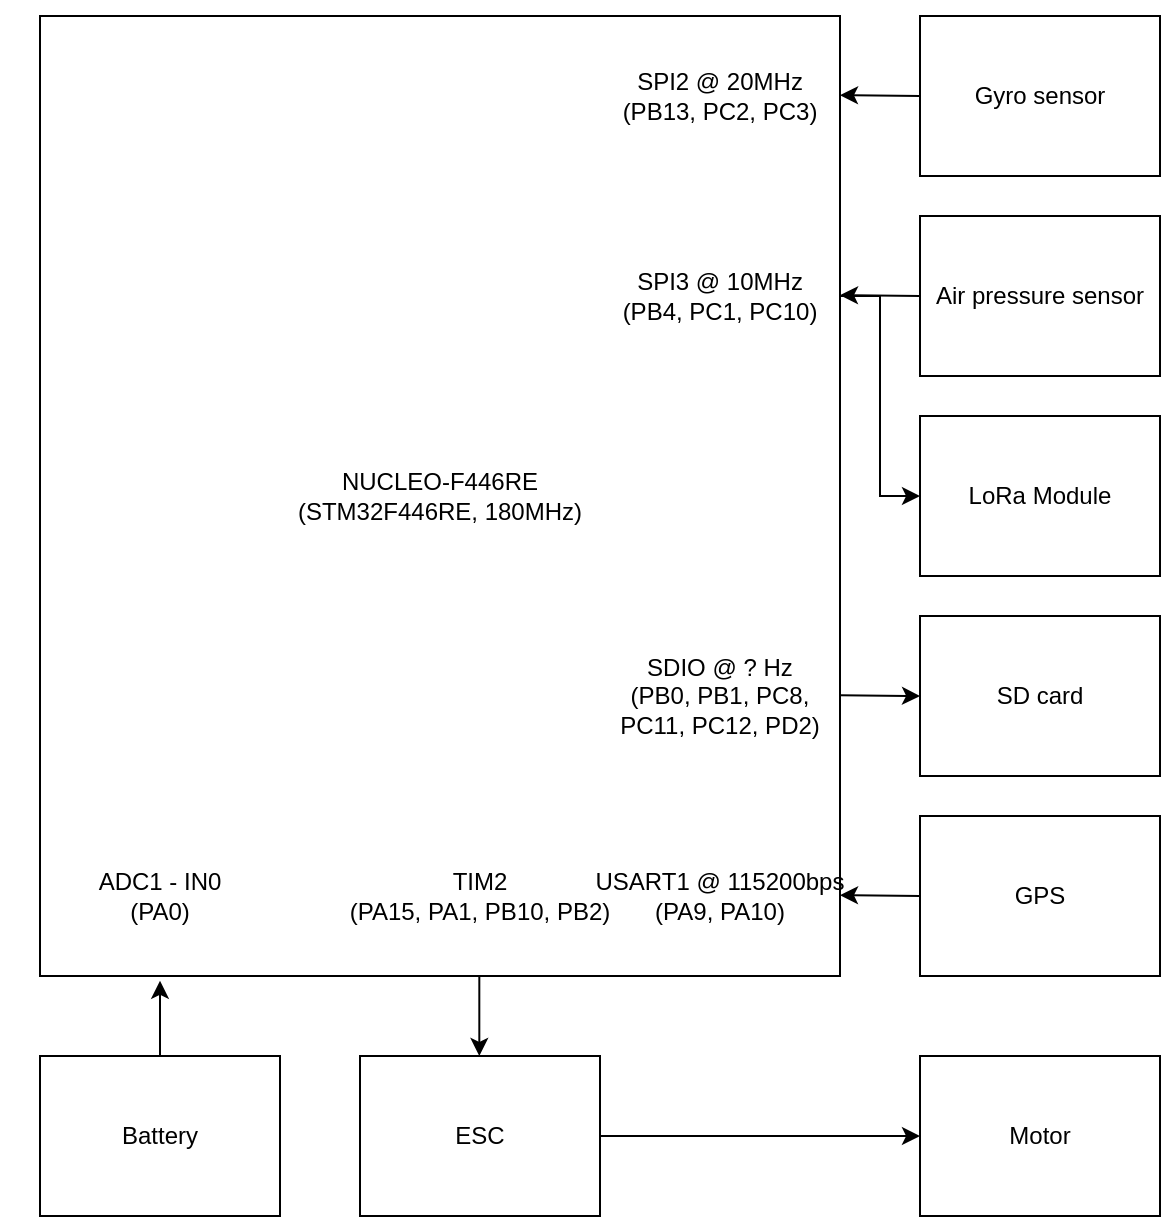<mxfile version="20.7.4" type="device" pages="2"><diagram id="xy2n-ST_FTr0OnUeei9h" name="Main"><mxGraphModel dx="1555" dy="1178" grid="1" gridSize="10" guides="1" tooltips="1" connect="1" arrows="1" fold="1" page="1" pageScale="1" pageWidth="1169" pageHeight="827" math="0" shadow="0"><root><mxCell id="0"/><mxCell id="1" parent="0"/><mxCell id="hJpHLnWSHQL04wR1f-rV-2" style="edgeStyle=orthogonalEdgeStyle;rounded=0;orthogonalLoop=1;jettySize=auto;html=1;exitX=1;exitY=0;exitDx=0;exitDy=0;entryX=0;entryY=0.5;entryDx=0;entryDy=0;" edge="1" parent="1" source="jWrIhSrIdF4l4yKtRP2n-4" target="IRoxTb80DgAi-BrMs781-1"><mxGeometry relative="1" as="geometry"><Array as="points"><mxPoint x="440" y="180"/><mxPoint x="460" y="180"/><mxPoint x="460" y="280"/></Array></mxGeometry></mxCell><mxCell id="jWrIhSrIdF4l4yKtRP2n-4" value="NUCLEO-F446RE&lt;br&gt;(STM32F446RE, 180MHz)" style="rounded=0;whiteSpace=wrap;html=1;" parent="1" vertex="1"><mxGeometry x="40" y="40" width="400" height="480" as="geometry"/></mxCell><mxCell id="jWrIhSrIdF4l4yKtRP2n-9" value="SPI2 @ 20MHz&lt;br&gt;(PB13, PC2, PC3)" style="text;html=1;strokeColor=none;fillColor=none;align=center;verticalAlign=middle;whiteSpace=wrap;rounded=0;" parent="1" vertex="1"><mxGeometry x="300" y="60" width="160" height="40" as="geometry"/></mxCell><mxCell id="IRoxTb80DgAi-BrMs781-3" value="Motor" style="rounded=0;whiteSpace=wrap;html=1;" parent="1" vertex="1"><mxGeometry x="480" y="560" width="120" height="80" as="geometry"/></mxCell><mxCell id="IRoxTb80DgAi-BrMs781-4" value="ESC" style="rounded=0;whiteSpace=wrap;html=1;" parent="1" vertex="1"><mxGeometry x="200" y="560" width="120" height="80" as="geometry"/></mxCell><mxCell id="IRoxTb80DgAi-BrMs781-5" value="Battery" style="rounded=0;whiteSpace=wrap;html=1;" parent="1" vertex="1"><mxGeometry x="40" y="560" width="120" height="80" as="geometry"/></mxCell><mxCell id="IRoxTb80DgAi-BrMs781-8" value="SDIO @ ? Hz&lt;br&gt;(PB0, PB1,&amp;nbsp;PC8,&lt;br&gt;PC11,&amp;nbsp;PC12,&amp;nbsp;PD2)" style="text;html=1;strokeColor=none;fillColor=none;align=center;verticalAlign=middle;whiteSpace=wrap;rounded=0;" parent="1" vertex="1"><mxGeometry x="300" y="360" width="160" height="40" as="geometry"/></mxCell><mxCell id="IRoxTb80DgAi-BrMs781-9" value="USART1 @ 115200bps&lt;br&gt;(PA9, PA10)" style="text;html=1;strokeColor=none;fillColor=none;align=center;verticalAlign=middle;whiteSpace=wrap;rounded=0;" parent="1" vertex="1"><mxGeometry x="300" y="460" width="160" height="40" as="geometry"/></mxCell><mxCell id="IRoxTb80DgAi-BrMs781-10" value="SPI3 @ 10MHz&lt;br&gt;(PB4, PC1, PC10)" style="text;html=1;strokeColor=none;fillColor=none;align=center;verticalAlign=middle;whiteSpace=wrap;rounded=0;" parent="1" vertex="1"><mxGeometry x="300" y="160" width="160" height="40" as="geometry"/></mxCell><mxCell id="IRoxTb80DgAi-BrMs781-12" value="TIM2&lt;br&gt;(PA15, PA1,&amp;nbsp;PB10, PB2)" style="text;html=1;strokeColor=none;fillColor=none;align=center;verticalAlign=middle;whiteSpace=wrap;rounded=0;" parent="1" vertex="1"><mxGeometry x="180" y="460" width="160" height="40" as="geometry"/></mxCell><mxCell id="IRoxTb80DgAi-BrMs781-13" value="ADC1 - IN0&lt;br&gt;(PA0)" style="text;html=1;strokeColor=none;fillColor=none;align=center;verticalAlign=middle;whiteSpace=wrap;rounded=0;" parent="1" vertex="1"><mxGeometry x="20" y="460" width="160" height="40" as="geometry"/></mxCell><mxCell id="IRoxTb80DgAi-BrMs781-18" value="" style="endArrow=classic;html=1;rounded=0;entryX=0.5;entryY=0;entryDx=0;entryDy=0;" parent="1" edge="1"><mxGeometry width="50" height="50" relative="1" as="geometry"><mxPoint x="259.66" y="520" as="sourcePoint"/><mxPoint x="259.66" y="560" as="targetPoint"/></mxGeometry></mxCell><mxCell id="IRoxTb80DgAi-BrMs781-20" value="" style="endArrow=classic;html=1;rounded=0;exitX=0;exitY=0.5;exitDx=0;exitDy=0;" parent="1" source="jWrIhSrIdF4l4yKtRP2n-5" edge="1"><mxGeometry width="50" height="50" relative="1" as="geometry"><mxPoint x="520" y="79.58" as="sourcePoint"/><mxPoint x="440" y="79.58" as="targetPoint"/></mxGeometry></mxCell><mxCell id="IRoxTb80DgAi-BrMs781-22" value="" style="endArrow=classic;html=1;rounded=0;entryX=0;entryY=0.5;entryDx=0;entryDy=0;" parent="1" target="jWrIhSrIdF4l4yKtRP2n-11" edge="1"><mxGeometry width="50" height="50" relative="1" as="geometry"><mxPoint x="440.0" y="379.66" as="sourcePoint"/><mxPoint x="520.0" y="379.66" as="targetPoint"/></mxGeometry></mxCell><mxCell id="IRoxTb80DgAi-BrMs781-25" value="" style="endArrow=classic;html=1;rounded=0;entryX=0;entryY=0.5;entryDx=0;entryDy=0;" parent="1" source="IRoxTb80DgAi-BrMs781-4" target="IRoxTb80DgAi-BrMs781-3" edge="1"><mxGeometry width="50" height="50" relative="1" as="geometry"><mxPoint x="440.0" y="599.66" as="sourcePoint"/><mxPoint x="520" y="600" as="targetPoint"/></mxGeometry></mxCell><mxCell id="lGlPEJ6MOatsAIM7KCWy-2" value="" style="endArrow=classic;html=1;rounded=0;entryX=0.15;entryY=1.005;entryDx=0;entryDy=0;entryPerimeter=0;exitX=0.5;exitY=0;exitDx=0;exitDy=0;" parent="1" source="IRoxTb80DgAi-BrMs781-5" target="jWrIhSrIdF4l4yKtRP2n-4" edge="1"><mxGeometry width="50" height="50" relative="1" as="geometry"><mxPoint x="20" y="600" as="sourcePoint"/><mxPoint x="70" y="550" as="targetPoint"/></mxGeometry></mxCell><mxCell id="DetIkovjzN5Gapgpn3yw-3" value="" style="endArrow=classic;html=1;rounded=0;exitX=0;exitY=0.5;exitDx=0;exitDy=0;" parent="1" source="jWrIhSrIdF4l4yKtRP2n-6" edge="1"><mxGeometry width="50" height="50" relative="1" as="geometry"><mxPoint x="520" y="480" as="sourcePoint"/><mxPoint x="440" y="479.58" as="targetPoint"/></mxGeometry></mxCell><mxCell id="DetIkovjzN5Gapgpn3yw-4" value="" style="endArrow=classic;html=1;rounded=0;exitX=0;exitY=0.5;exitDx=0;exitDy=0;" parent="1" source="jWrIhSrIdF4l4yKtRP2n-7" edge="1"><mxGeometry width="50" height="50" relative="1" as="geometry"><mxPoint x="520" y="179.58" as="sourcePoint"/><mxPoint x="440" y="179.58" as="targetPoint"/></mxGeometry></mxCell><mxCell id="jWrIhSrIdF4l4yKtRP2n-5" value="Gyro sensor" style="rounded=0;whiteSpace=wrap;html=1;" parent="1" vertex="1"><mxGeometry x="480" y="40" width="120" height="80" as="geometry"/></mxCell><mxCell id="jWrIhSrIdF4l4yKtRP2n-6" value="GPS" style="rounded=0;whiteSpace=wrap;html=1;" parent="1" vertex="1"><mxGeometry x="480" y="440" width="120" height="80" as="geometry"/></mxCell><mxCell id="jWrIhSrIdF4l4yKtRP2n-7" value="Air pressure sensor" style="rounded=0;whiteSpace=wrap;html=1;" parent="1" vertex="1"><mxGeometry x="480" y="140" width="120" height="80" as="geometry"/></mxCell><mxCell id="jWrIhSrIdF4l4yKtRP2n-11" value="SD card" style="rounded=0;whiteSpace=wrap;html=1;" parent="1" vertex="1"><mxGeometry x="480" y="340" width="120" height="80" as="geometry"/></mxCell><mxCell id="IRoxTb80DgAi-BrMs781-1" value="LoRa Module" style="rounded=0;whiteSpace=wrap;html=1;" parent="1" vertex="1"><mxGeometry x="480" y="240" width="120" height="80" as="geometry"/></mxCell></root></mxGraphModel></diagram><diagram id="vVP-_sTCzZ71GmaZCNDo" name="Controller"><mxGraphModel dx="1555" dy="1178" grid="1" gridSize="10" guides="1" tooltips="1" connect="1" arrows="1" fold="1" page="1" pageScale="1" pageWidth="1654" pageHeight="1169" math="0" shadow="0"><root><mxCell id="0"/><mxCell id="1" parent="0"/><mxCell id="q_8ZQD4WHRVUfBq0Zyd5-4" style="edgeStyle=orthogonalEdgeStyle;rounded=0;orthogonalLoop=1;jettySize=auto;html=1;entryX=0;entryY=0.5;entryDx=0;entryDy=0;" parent="1" target="q_8ZQD4WHRVUfBq0Zyd5-2" edge="1"><mxGeometry relative="1" as="geometry"><mxPoint x="280" y="90" as="sourcePoint"/><Array as="points"><mxPoint x="280" y="80"/></Array></mxGeometry></mxCell><mxCell id="q_8ZQD4WHRVUfBq0Zyd5-9" style="edgeStyle=orthogonalEdgeStyle;rounded=0;orthogonalLoop=1;jettySize=auto;html=1;exitX=1;exitY=0.75;exitDx=0;exitDy=0;entryX=0;entryY=0.5;entryDx=0;entryDy=0;" parent="1" source="q_8ZQD4WHRVUfBq0Zyd5-1" target="q_8ZQD4WHRVUfBq0Zyd5-8" edge="1"><mxGeometry relative="1" as="geometry"><Array as="points"><mxPoint x="280" y="280"/></Array></mxGeometry></mxCell><mxCell id="q_8ZQD4WHRVUfBq0Zyd5-1" value="NUCLEO-F401&lt;br&gt;(STM32F401RE, 86MHz)" style="rounded=0;whiteSpace=wrap;html=1;" parent="1" vertex="1"><mxGeometry x="40" y="40" width="400" height="380" as="geometry"/></mxCell><mxCell id="q_8ZQD4WHRVUfBq0Zyd5-2" value="Controller Shield" style="rounded=0;whiteSpace=wrap;html=1;" parent="1" vertex="1"><mxGeometry x="480" y="40" width="120" height="80" as="geometry"/></mxCell><mxCell id="q_8ZQD4WHRVUfBq0Zyd5-3" value="LoRa Module" style="rounded=0;whiteSpace=wrap;html=1;" parent="1" vertex="1"><mxGeometry x="480" y="140" width="120" height="80" as="geometry"/></mxCell><mxCell id="q_8ZQD4WHRVUfBq0Zyd5-8" value="Debug log" style="rounded=0;whiteSpace=wrap;html=1;" parent="1" vertex="1"><mxGeometry x="480" y="240" width="120" height="80" as="geometry"/></mxCell><mxCell id="q_8ZQD4WHRVUfBq0Zyd5-10" value="arduino pin&lt;br&gt;(D0~D15, A0~A5)" style="text;html=1;strokeColor=none;fillColor=none;align=center;verticalAlign=middle;whiteSpace=wrap;rounded=0;" parent="1" vertex="1"><mxGeometry x="300" y="60" width="160" height="40" as="geometry"/></mxCell><mxCell id="q_8ZQD4WHRVUfBq0Zyd5-11" value="SPI2 @ ?MHz&lt;br&gt;(PB12~PB15)" style="text;html=1;strokeColor=none;fillColor=none;align=center;verticalAlign=middle;whiteSpace=wrap;rounded=0;" parent="1" vertex="1"><mxGeometry x="300" y="160" width="160" height="40" as="geometry"/></mxCell><mxCell id="q_8ZQD4WHRVUfBq0Zyd5-12" value="USART6 @ 115200bps&lt;br&gt;(PA11, PA12)" style="text;html=1;strokeColor=none;fillColor=none;align=center;verticalAlign=middle;whiteSpace=wrap;rounded=0;" parent="1" vertex="1"><mxGeometry x="300" y="260" width="160" height="40" as="geometry"/></mxCell><mxCell id="q_8ZQD4WHRVUfBq0Zyd5-13" value="SD card" style="rounded=0;whiteSpace=wrap;html=1;" parent="1" vertex="1"><mxGeometry x="480" y="340" width="120" height="80" as="geometry"/></mxCell><mxCell id="q_8ZQD4WHRVUfBq0Zyd5-15" style="edgeStyle=orthogonalEdgeStyle;rounded=0;orthogonalLoop=1;jettySize=auto;html=1;entryX=0;entryY=0.5;entryDx=0;entryDy=0;" parent="1" source="q_8ZQD4WHRVUfBq0Zyd5-1" target="q_8ZQD4WHRVUfBq0Zyd5-13" edge="1"><mxGeometry relative="1" as="geometry"><mxPoint x="290" y="230" as="sourcePoint"/><mxPoint x="410" y="230" as="targetPoint"/><Array as="points"><mxPoint x="410" y="380"/><mxPoint x="410" y="380"/></Array></mxGeometry></mxCell><mxCell id="q_8ZQD4WHRVUfBq0Zyd5-16" value="SDIO @ ? Hz&lt;br&gt;(PC8~PC12, PD2)" style="text;html=1;strokeColor=none;fillColor=none;align=center;verticalAlign=middle;whiteSpace=wrap;rounded=0;" parent="1" vertex="1"><mxGeometry x="300" y="360" width="160" height="40" as="geometry"/></mxCell><mxCell id="U_arXVtxAs3c1tN15eeP-1" value="" style="endArrow=classic;html=1;rounded=0;entryX=1;entryY=0.5;entryDx=0;entryDy=0;" parent="1" edge="1"><mxGeometry width="50" height="50" relative="1" as="geometry"><mxPoint x="480" y="180" as="sourcePoint"/><mxPoint x="440" y="180" as="targetPoint"/></mxGeometry></mxCell></root></mxGraphModel></diagram></mxfile>